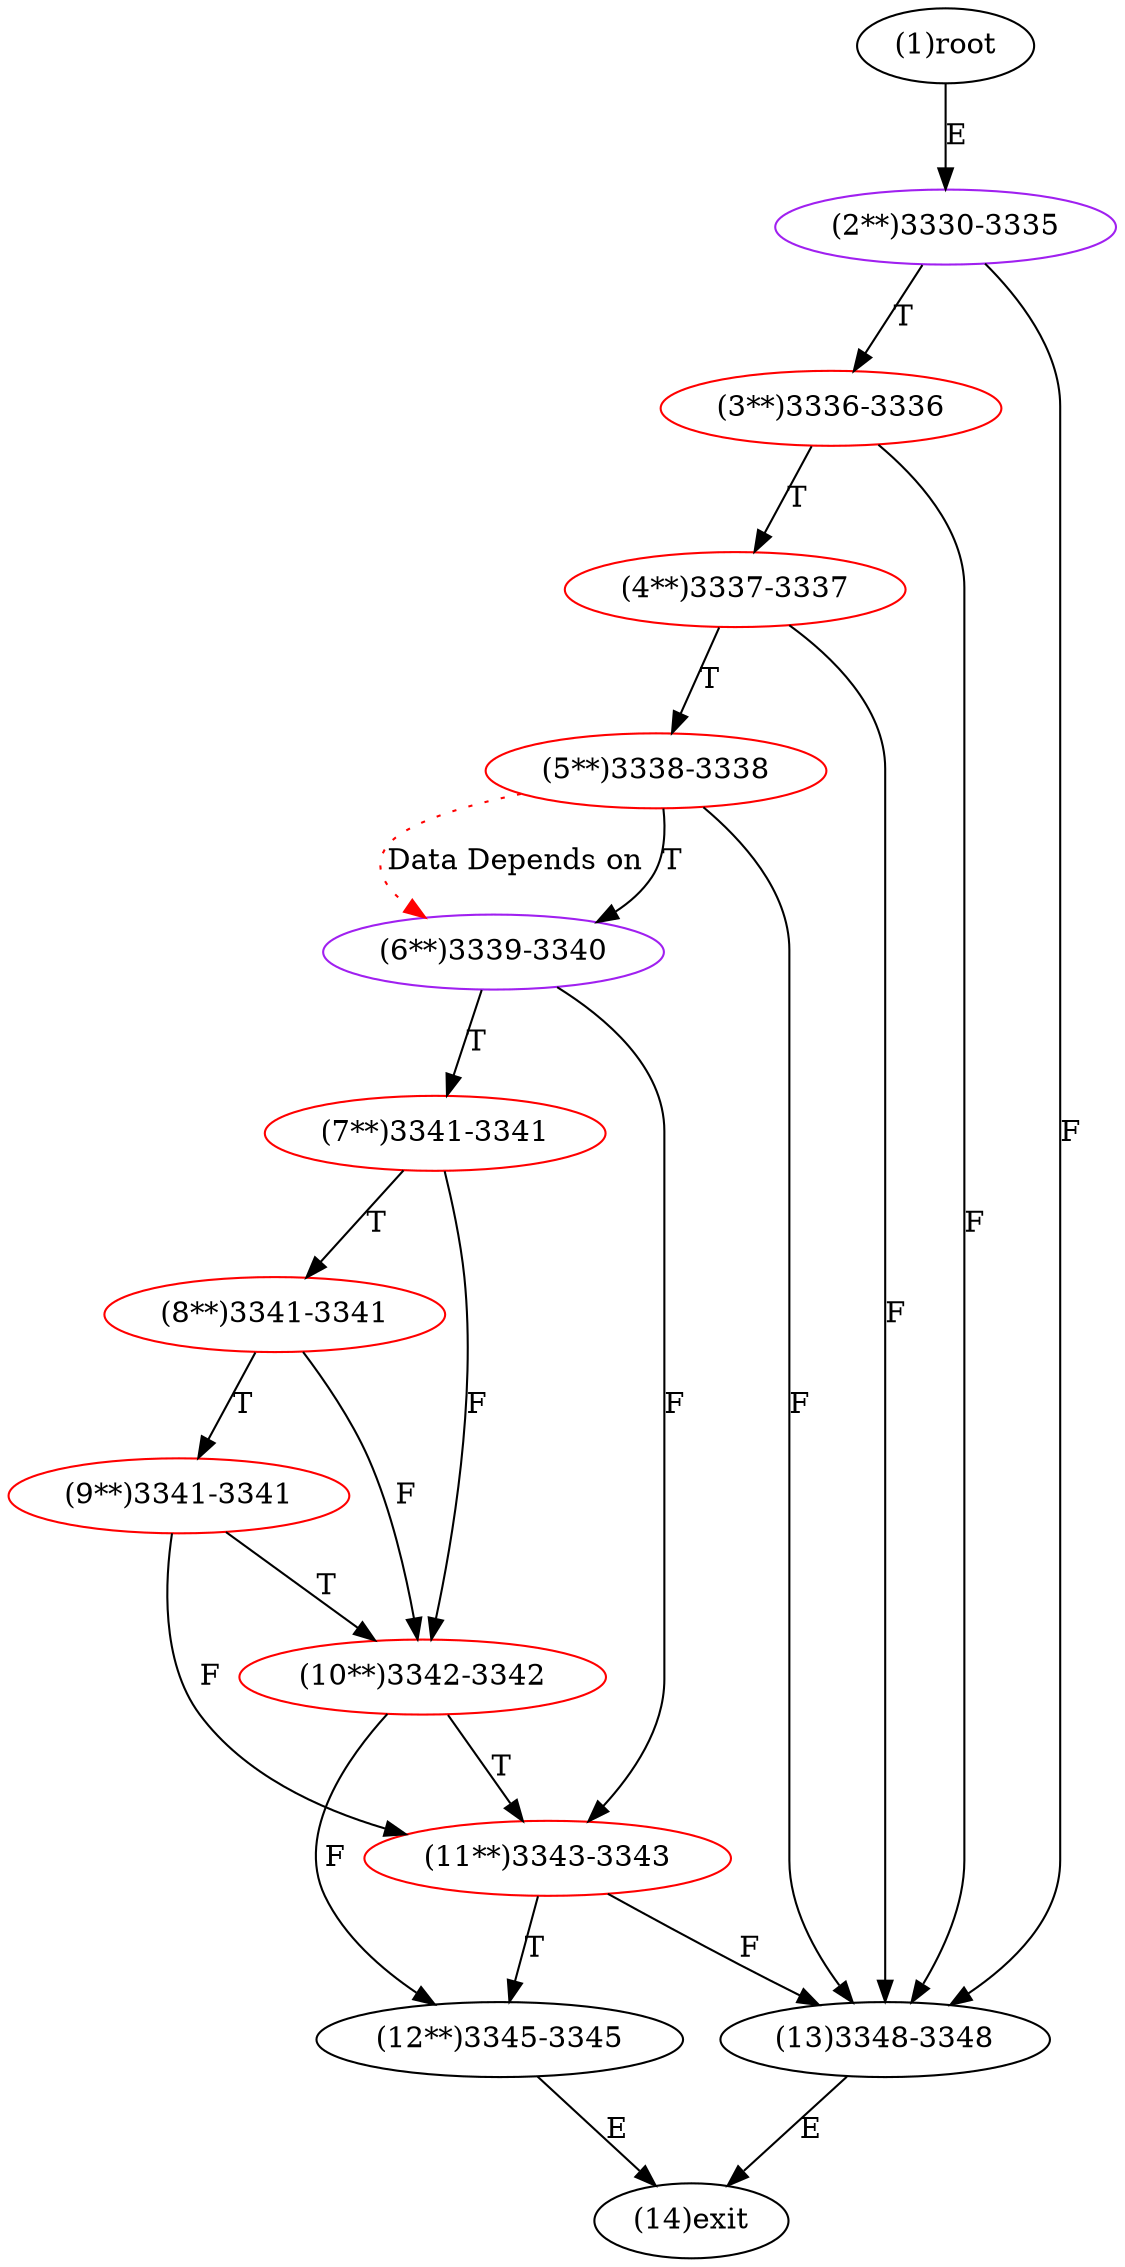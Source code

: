 digraph "" { 
1[ label="(1)root"];
2[ label="(2**)3330-3335",color=purple];
3[ label="(3**)3336-3336",color=red];
4[ label="(4**)3337-3337",color=red];
5[ label="(5**)3338-3338",color=red];
6[ label="(6**)3339-3340",color=purple];
7[ label="(7**)3341-3341",color=red];
8[ label="(8**)3341-3341",color=red];
9[ label="(9**)3341-3341",color=red];
10[ label="(10**)3342-3342",color=red];
11[ label="(11**)3343-3343",color=red];
12[ label="(12**)3345-3345"];
13[ label="(13)3348-3348"];
14[ label="(14)exit"];
1->2[ label="E"];
2->13[ label="F"];
2->3[ label="T"];
3->13[ label="F"];
3->4[ label="T"];
4->13[ label="F"];
4->5[ label="T"];
5->13[ label="F"];
5->6[ label="T"];
6->11[ label="F"];
6->7[ label="T"];
7->10[ label="F"];
7->8[ label="T"];
8->10[ label="F"];
8->9[ label="T"];
9->11[ label="F"];
9->10[ label="T"];
10->12[ label="F"];
10->11[ label="T"];
11->13[ label="F"];
11->12[ label="T"];
12->14[ label="E"];
13->14[ label="E"];
5->6[ color="red" label="Data Depends on" style = dotted ];
}
